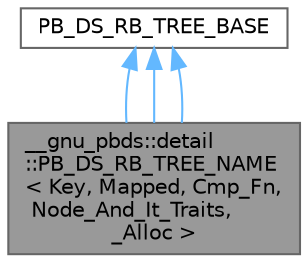 digraph "__gnu_pbds::detail::PB_DS_RB_TREE_NAME&lt; Key, Mapped, Cmp_Fn, Node_And_It_Traits, _Alloc &gt;"
{
 // LATEX_PDF_SIZE
  bgcolor="transparent";
  edge [fontname=Helvetica,fontsize=10,labelfontname=Helvetica,labelfontsize=10];
  node [fontname=Helvetica,fontsize=10,shape=box,height=0.2,width=0.4];
  Node1 [id="Node000001",label="__gnu_pbds::detail\l::PB_DS_RB_TREE_NAME\l\< Key, Mapped, Cmp_Fn,\l Node_And_It_Traits, \l_Alloc \>",height=0.2,width=0.4,color="gray40", fillcolor="grey60", style="filled", fontcolor="black",tooltip="Red-Black tree."];
  Node2 -> Node1 [id="edge1_Node000001_Node000002",dir="back",color="steelblue1",style="solid",tooltip=" "];
  Node2 [id="Node000002",label="PB_DS_RB_TREE_BASE",height=0.2,width=0.4,color="gray40", fillcolor="white", style="filled",tooltip=" "];
  Node2 -> Node1 [id="edge2_Node000001_Node000002",dir="back",color="steelblue1",style="solid",tooltip=" "];
  Node2 -> Node1 [id="edge3_Node000001_Node000002",dir="back",color="steelblue1",style="solid",tooltip=" "];
}
